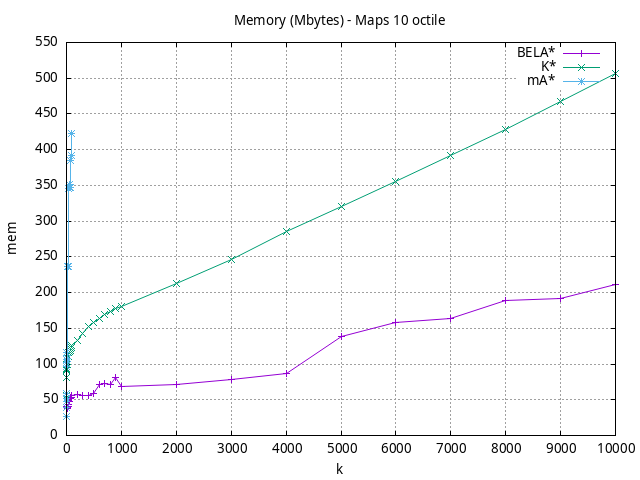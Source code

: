 #!/usr/bin/gnuplot
# -*- coding: utf-8 -*-
#
# results/maps/octile/10/random512-10.heuristic.octile.mem.gnuplot
#
# Started on 04/07/2024 21:46:53
# Author: Carlos Linares López
set grid
set xlabel "k"
set ylabel "mem"

set title "Memory (Mbytes) - Maps 10 octile"

set terminal png enhanced font "Ariel,10"
set output 'random512-10.heuristic.octile.mem.png'

plot "-" title "BELA*"      with linesp, "-" title "K*"      with linesp, "-" title "mA*"      with linesp

	1 38.91
	2 39.83
	3 39.87
	4 39.65
	5 39.78
	6 40.28
	7 40.71
	8 39.83
	9 39.91
	10 38.56
	20 38.35
	30 40.19
	40 44.04
	50 47.59
	60 47.18
	70 52.02
	80 52.51
	90 53.6
	100 55.65
	200 57.08
	300 56.29
	400 55.82
	500 59.36
	600 71.4
	700 72.83
	800 71.75
	900 80.49
	1000 68.63
	2000 71.29
	3000 78.6
	4000 86.68
	5000 138.62
	6000 158.48
	7000 163.52
	8000 188.85
	9000 191.77
	10000 211.64
end
	1 56.63
	2 81.73
	3 90.67
	4 91.0
	5 91.67
	6 92.67
	7 94.39
	8 96.36
	9 98.98
	10 100.0
	20 104.08
	30 110.69
	40 116.35
	50 118.0
	60 118.0
	70 119.34
	80 121.34
	90 122.67
	100 125.68
	200 133.03
	300 143.21
	400 152.16
	500 157.8
	600 163.16
	700 168.8
	800 173.44
	900 177.8
	1000 180.49
	2000 213.35
	3000 245.95
	4000 284.93
	5000 320.64
	6000 356.16
	7000 391.89
	8000 428.06
	9000 467.62
	10000 505.98
end
	1 26.96
	2 38.55
	3 59.09
	4 52.24
	5 48.2
	6 102.33
	7 116.63
	8 106.85
	9 97.06
	10 107.75
	20 236.0
	30 236.2
	40 345.68
	50 350.91
	60 347.24
	70 346.86
	80 385.53
	90 391.52
	100 422.52
end
